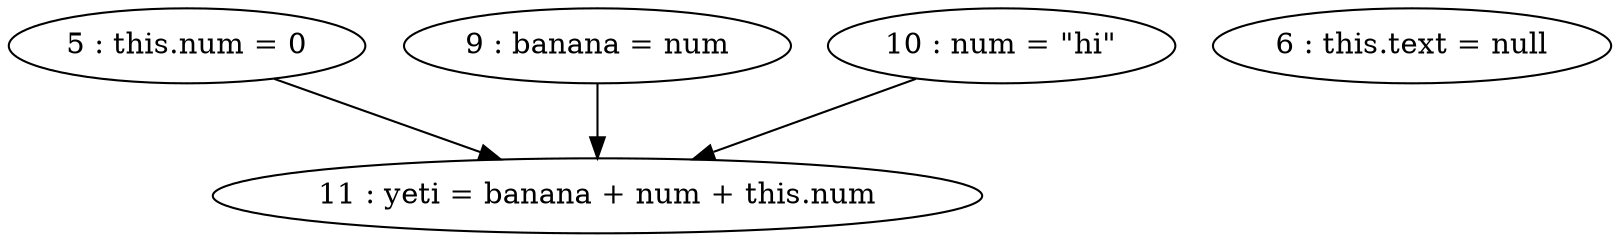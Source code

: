 digraph G {
"5 : this.num = 0"
"5 : this.num = 0" -> "11 : yeti = banana + num + this.num"
"6 : this.text = null"
"9 : banana = num"
"9 : banana = num" -> "11 : yeti = banana + num + this.num"
"10 : num = \"hi\""
"10 : num = \"hi\"" -> "11 : yeti = banana + num + this.num"
"11 : yeti = banana + num + this.num"
}